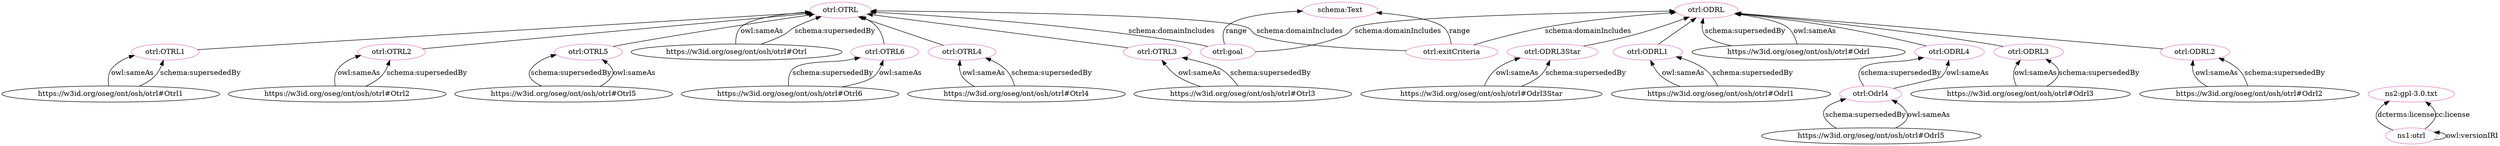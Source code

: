 digraph G {
  rankdir=BT
  node[height=.3]
"https://w3id.org/oseg/ont/osh/otrl#OTRL1" [fillcolor="#1f77b4" color="#1f77b4" label="otrl:OTRL1"]
"https://w3id.org/oseg/ont/osh/otrl#OTRL2" [fillcolor="#1f77b4" color="#1f77b4" label="otrl:OTRL2"]
"https://w3id.org/oseg/ont/osh/otrl#OTRL" [fillcolor="#1f77b4" color="#1f77b4" label="otrl:OTRL"]
"https://w3id.org/oseg/ont/osh/otrl#ODRL" [fillcolor="#1f77b4" color="#1f77b4" label="otrl:ODRL"]
"https://w3id.org/oseg/ont/osh/otrl#ODRL2" [fillcolor="#1f77b4" color="#1f77b4" label="otrl:ODRL2"]
"https://w3id.org/oseg/ont/osh/otrl#ODRL1" [fillcolor="#1f77b4" color="#1f77b4" label="otrl:ODRL1"]
"https://w3id.org/oseg/ont/osh/otrl#ODRL4" [fillcolor="#1f77b4" color="#1f77b4" label="otrl:ODRL4"]
"https://w3id.org/oseg/ont/osh/otrl#OTRL5" [fillcolor="#1f77b4" color="#1f77b4" label="otrl:OTRL5"]
"https://w3id.org/oseg/ont/osh/otrl#ODRL3" [fillcolor="#1f77b4" color="#1f77b4" label="otrl:ODRL3"]
"https://w3id.org/oseg/ont/osh/otrl#OTRL6" [fillcolor="#1f77b4" color="#1f77b4" label="otrl:OTRL6"]
"https://w3id.org/oseg/ont/osh/otrl#OTRL4" [fillcolor="#1f77b4" color="#1f77b4" label="otrl:OTRL4"]
"https://w3id.org/oseg/ont/osh/otrl#ODRL3Star" [fillcolor="#1f77b4" color="#1f77b4" label="otrl:ODRL3Star"]
"https://w3id.org/oseg/ont/osh/otrl#OTRL3" [fillcolor="#1f77b4" color="#1f77b4" label="otrl:OTRL3"]
"https://w3id.org/oseg/ont/osh/otrl#ODRL4" [fillcolor="#e377c2" color="#e377c2" label="otrl:ODRL4"]
"https://w3id.org/oseg/ont/osh/otrl#ODRL" [fillcolor="#e377c2" color="#e377c2" label="otrl:ODRL"]
"https://w3id.org/oseg/ont/osh/otrl#ODRL3Star" [fillcolor="#e377c2" color="#e377c2" label="otrl:ODRL3Star"]
"https://w3id.org/oseg/ont/osh/otrl#OTRL6" [fillcolor="#e377c2" color="#e377c2" label="otrl:OTRL6"]
"https://w3id.org/oseg/ont/osh/otrl#OTRL" [fillcolor="#e377c2" color="#e377c2" label="otrl:OTRL"]
"https://w3id.org/oseg/ont/osh/otrl" [fillcolor="#e377c2" color="#e377c2" label="ns1:otrl"]
"https://w3id.org/oseg/ont/osh/otrl#Odrl4" [fillcolor="#e377c2" color="#e377c2" label="otrl:Odrl4"]
"https://w3id.org/oseg/ont/osh/otrl#OTRL5" [fillcolor="#e377c2" color="#e377c2" label="otrl:OTRL5"]
"https://w3id.org/oseg/ont/osh/otrl#OTRL2" [fillcolor="#e377c2" color="#e377c2" label="otrl:OTRL2"]
"https://w3id.org/oseg/ont/osh/otrl#OTRL3" [fillcolor="#e377c2" color="#e377c2" label="otrl:OTRL3"]
"https://w3id.org/oseg/ont/osh/otrl#ODRL3" [fillcolor="#e377c2" color="#e377c2" label="otrl:ODRL3"]
"https://w3id.org/oseg/ont/osh/otrl#ODRL1" [fillcolor="#e377c2" color="#e377c2" label="otrl:ODRL1"]
"https://w3id.org/oseg/ont/osh/otrl#ODRL2" [fillcolor="#e377c2" color="#e377c2" label="otrl:ODRL2"]
"http://schema.org/Text" [fillcolor="#e377c2" color="#e377c2" label="schema:Text"]
"https://w3id.org/oseg/ont/osh/otrl#OTRL1" [fillcolor="#e377c2" color="#e377c2" label="otrl:OTRL1"]
"https://www.gnu.org/licenses/gpl-3.0.txt" [fillcolor="#e377c2" color="#e377c2" label="ns2:gpl-3.0.txt"]
"https://w3id.org/oseg/ont/osh/otrl#OTRL4" [fillcolor="#e377c2" color="#e377c2" label="otrl:OTRL4"]
"https://w3id.org/oseg/ont/osh/otrl#goal" [fillcolor="#e377c2" color="#e377c2" label="otrl:goal"]
"https://w3id.org/oseg/ont/osh/otrl#exitCriteria" [fillcolor="#e377c2" color="#e377c2" label="otrl:exitCriteria"]
  "https://w3id.org/oseg/ont/osh/otrl#Odrl4" -> "https://w3id.org/oseg/ont/osh/otrl#ODRL4" [label="schema:supersededBy"]
  "https://w3id.org/oseg/ont/osh/otrl#ODRL1" -> "https://w3id.org/oseg/ont/osh/otrl#ODRL" [label=""]
  "https://w3id.org/oseg/ont/osh/otrl#Odrl" -> "https://w3id.org/oseg/ont/osh/otrl#ODRL" [label="owl:sameAs"]
  "https://w3id.org/oseg/ont/osh/otrl#ODRL3Star" -> "https://w3id.org/oseg/ont/osh/otrl#ODRL" [label=""]
  "https://w3id.org/oseg/ont/osh/otrl#Odrl3Star" -> "https://w3id.org/oseg/ont/osh/otrl#ODRL3Star" [label="owl:sameAs"]
  "https://w3id.org/oseg/ont/osh/otrl#Otrl6" -> "https://w3id.org/oseg/ont/osh/otrl#OTRL6" [label="schema:supersededBy"]
  "https://w3id.org/oseg/ont/osh/otrl#exitCriteria" -> "https://w3id.org/oseg/ont/osh/otrl#OTRL" [label="schema:domainIncludes"]
  "https://w3id.org/oseg/ont/osh/otrl#OTRL6" -> "https://w3id.org/oseg/ont/osh/otrl#OTRL" [label=""]
  "https://w3id.org/oseg/ont/osh/otrl" -> "https://w3id.org/oseg/ont/osh/otrl" [label="owl:versionIRI"]
  "https://w3id.org/oseg/ont/osh/otrl#Odrl5" -> "https://w3id.org/oseg/ont/osh/otrl#Odrl4" [label="schema:supersededBy"]
  "https://w3id.org/oseg/ont/osh/otrl#Otrl5" -> "https://w3id.org/oseg/ont/osh/otrl#OTRL5" [label="schema:supersededBy"]
  "https://w3id.org/oseg/ont/osh/otrl#Otrl2" -> "https://w3id.org/oseg/ont/osh/otrl#OTRL2" [label="owl:sameAs"]
  "https://w3id.org/oseg/ont/osh/otrl#Otrl3" -> "https://w3id.org/oseg/ont/osh/otrl#OTRL3" [label="owl:sameAs"]
  "https://w3id.org/oseg/ont/osh/otrl#Odrl3" -> "https://w3id.org/oseg/ont/osh/otrl#ODRL3" [label="owl:sameAs"]
  "https://w3id.org/oseg/ont/osh/otrl#exitCriteria" -> "https://w3id.org/oseg/ont/osh/otrl#ODRL" [label="schema:domainIncludes"]
  "https://w3id.org/oseg/ont/osh/otrl#ODRL3" -> "https://w3id.org/oseg/ont/osh/otrl#ODRL" [label=""]
  "https://w3id.org/oseg/ont/osh/otrl#ODRL2" -> "https://w3id.org/oseg/ont/osh/otrl#ODRL" [label=""]
  "https://w3id.org/oseg/ont/osh/otrl#Odrl3Star" -> "https://w3id.org/oseg/ont/osh/otrl#ODRL3Star" [label="schema:supersededBy"]
  "https://w3id.org/oseg/ont/osh/otrl#Odrl1" -> "https://w3id.org/oseg/ont/osh/otrl#ODRL1" [label="owl:sameAs"]
  "https://w3id.org/oseg/ont/osh/otrl#Odrl2" -> "https://w3id.org/oseg/ont/osh/otrl#ODRL2" [label="owl:sameAs"]
  "https://w3id.org/oseg/ont/osh/otrl#OTRL3" -> "https://w3id.org/oseg/ont/osh/otrl#OTRL" [label=""]
  "https://w3id.org/oseg/ont/osh/otrl#goal" -> "http://schema.org/Text" [label="range"]
  "https://w3id.org/oseg/ont/osh/otrl#goal" -> "https://w3id.org/oseg/ont/osh/otrl#ODRL" [label="schema:domainIncludes"]
  "https://w3id.org/oseg/ont/osh/otrl#Otrl3" -> "https://w3id.org/oseg/ont/osh/otrl#OTRL3" [label="schema:supersededBy"]
  "https://w3id.org/oseg/ont/osh/otrl#Odrl3" -> "https://w3id.org/oseg/ont/osh/otrl#ODRL3" [label="schema:supersededBy"]
  "https://w3id.org/oseg/ont/osh/otrl#exitCriteria" -> "http://schema.org/Text" [label="range"]
  "https://w3id.org/oseg/ont/osh/otrl#Otrl2" -> "https://w3id.org/oseg/ont/osh/otrl#OTRL2" [label="schema:supersededBy"]
  "https://w3id.org/oseg/ont/osh/otrl#Odrl" -> "https://w3id.org/oseg/ont/osh/otrl#ODRL" [label="schema:supersededBy"]
  "https://w3id.org/oseg/ont/osh/otrl#Odrl2" -> "https://w3id.org/oseg/ont/osh/otrl#ODRL2" [label="schema:supersededBy"]
  "https://w3id.org/oseg/ont/osh/otrl#Otrl1" -> "https://w3id.org/oseg/ont/osh/otrl#OTRL1" [label="owl:sameAs"]
  "https://w3id.org/oseg/ont/osh/otrl" -> "https://www.gnu.org/licenses/gpl-3.0.txt" [label="dcterms:license"]
  "https://w3id.org/oseg/ont/osh/otrl#OTRL5" -> "https://w3id.org/oseg/ont/osh/otrl#OTRL" [label=""]
  "https://w3id.org/oseg/ont/osh/otrl#Otrl4" -> "https://w3id.org/oseg/ont/osh/otrl#OTRL4" [label="owl:sameAs"]
  "https://w3id.org/oseg/ont/osh/otrl#Odrl5" -> "https://w3id.org/oseg/ont/osh/otrl#Odrl4" [label="owl:sameAs"]
  "https://w3id.org/oseg/ont/osh/otrl#Otrl" -> "https://w3id.org/oseg/ont/osh/otrl#OTRL" [label="owl:sameAs"]
  "https://w3id.org/oseg/ont/osh/otrl#Odrl4" -> "https://w3id.org/oseg/ont/osh/otrl#ODRL4" [label="owl:sameAs"]
  "https://w3id.org/oseg/ont/osh/otrl" -> "https://www.gnu.org/licenses/gpl-3.0.txt" [label="cc:license"]
  "https://w3id.org/oseg/ont/osh/otrl#Otrl1" -> "https://w3id.org/oseg/ont/osh/otrl#OTRL1" [label="schema:supersededBy"]
  "https://w3id.org/oseg/ont/osh/otrl#OTRL4" -> "https://w3id.org/oseg/ont/osh/otrl#OTRL" [label=""]
  "https://w3id.org/oseg/ont/osh/otrl#Odrl1" -> "https://w3id.org/oseg/ont/osh/otrl#ODRL1" [label="schema:supersededBy"]
  "https://w3id.org/oseg/ont/osh/otrl#OTRL1" -> "https://w3id.org/oseg/ont/osh/otrl#OTRL" [label=""]
  "https://w3id.org/oseg/ont/osh/otrl#OTRL2" -> "https://w3id.org/oseg/ont/osh/otrl#OTRL" [label=""]
  "https://w3id.org/oseg/ont/osh/otrl#Otrl6" -> "https://w3id.org/oseg/ont/osh/otrl#OTRL6" [label="owl:sameAs"]
  "https://w3id.org/oseg/ont/osh/otrl#Otrl4" -> "https://w3id.org/oseg/ont/osh/otrl#OTRL4" [label="schema:supersededBy"]
  "https://w3id.org/oseg/ont/osh/otrl#Otrl" -> "https://w3id.org/oseg/ont/osh/otrl#OTRL" [label="schema:supersededBy"]
  "https://w3id.org/oseg/ont/osh/otrl#ODRL4" -> "https://w3id.org/oseg/ont/osh/otrl#ODRL" [label=""]
  "https://w3id.org/oseg/ont/osh/otrl#Otrl5" -> "https://w3id.org/oseg/ont/osh/otrl#OTRL5" [label="owl:sameAs"]
  "https://w3id.org/oseg/ont/osh/otrl#goal" -> "https://w3id.org/oseg/ont/osh/otrl#OTRL" [label="schema:domainIncludes"]
}
